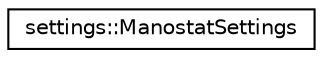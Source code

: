 digraph "Graphical Class Hierarchy"
{
 // LATEX_PDF_SIZE
  edge [fontname="Helvetica",fontsize="10",labelfontname="Helvetica",labelfontsize="10"];
  node [fontname="Helvetica",fontsize="10",shape=record];
  rankdir="LR";
  Node0 [label="settings::ManostatSettings",height=0.2,width=0.4,color="black", fillcolor="white", style="filled",URL="$classsettings_1_1ManostatSettings.html",tooltip="static class to store settings of the manostat"];
}
